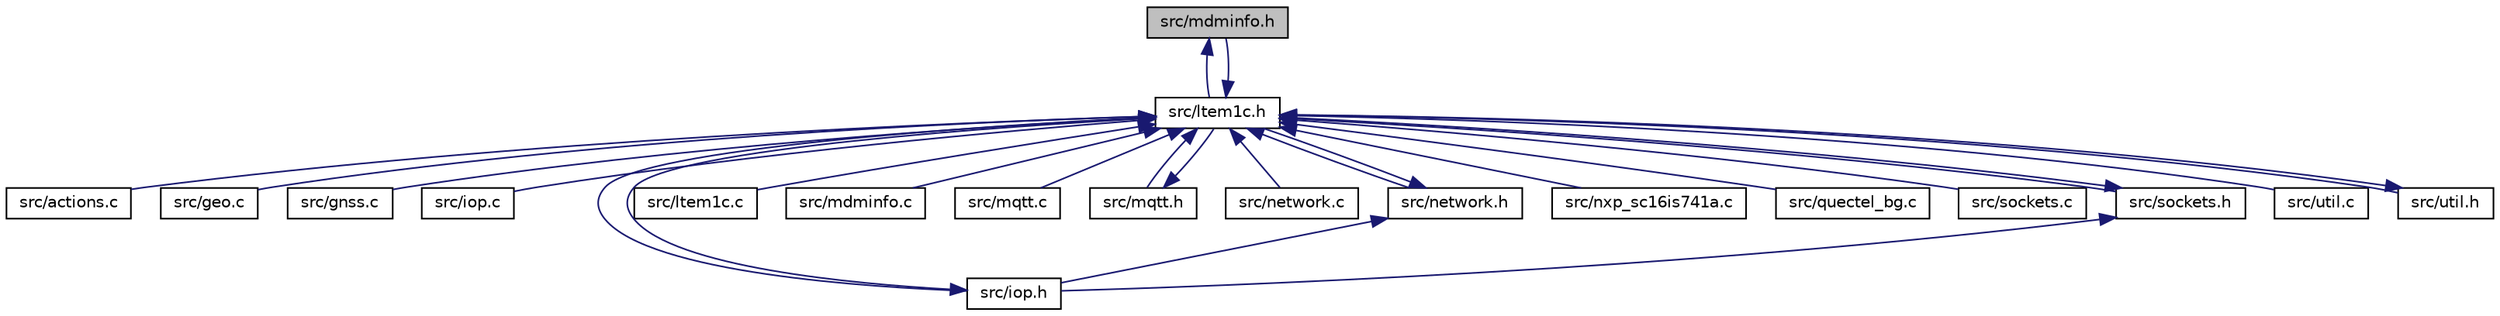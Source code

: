 digraph "src/mdminfo.h"
{
 // LATEX_PDF_SIZE
  edge [fontname="Helvetica",fontsize="10",labelfontname="Helvetica",labelfontsize="10"];
  node [fontname="Helvetica",fontsize="10",shape=record];
  Node1 [label="src/mdminfo.h",height=0.2,width=0.4,color="black", fillcolor="grey75", style="filled", fontcolor="black",tooltip=" "];
  Node1 -> Node2 [dir="back",color="midnightblue",fontsize="10",style="solid",fontname="Helvetica"];
  Node2 [label="src/ltem1c.h",height=0.2,width=0.4,color="black", fillcolor="white", style="filled",URL="$ltem1c_8h.html",tooltip=" "];
  Node2 -> Node3 [dir="back",color="midnightblue",fontsize="10",style="solid",fontname="Helvetica"];
  Node3 [label="src/actions.c",height=0.2,width=0.4,color="black", fillcolor="white", style="filled",URL="$actions_8c.html",tooltip=" "];
  Node2 -> Node4 [dir="back",color="midnightblue",fontsize="10",style="solid",fontname="Helvetica"];
  Node4 [label="src/geo.c",height=0.2,width=0.4,color="black", fillcolor="white", style="filled",URL="$geo_8c.html",tooltip=" "];
  Node2 -> Node5 [dir="back",color="midnightblue",fontsize="10",style="solid",fontname="Helvetica"];
  Node5 [label="src/gnss.c",height=0.2,width=0.4,color="black", fillcolor="white", style="filled",URL="$gnss_8c.html",tooltip=" "];
  Node2 -> Node6 [dir="back",color="midnightblue",fontsize="10",style="solid",fontname="Helvetica"];
  Node6 [label="src/iop.c",height=0.2,width=0.4,color="black", fillcolor="white", style="filled",URL="$iop_8c.html",tooltip=" "];
  Node2 -> Node7 [dir="back",color="midnightblue",fontsize="10",style="solid",fontname="Helvetica"];
  Node7 [label="src/iop.h",height=0.2,width=0.4,color="black", fillcolor="white", style="filled",URL="$iop_8h.html",tooltip=" "];
  Node7 -> Node2 [dir="back",color="midnightblue",fontsize="10",style="solid",fontname="Helvetica"];
  Node2 -> Node8 [dir="back",color="midnightblue",fontsize="10",style="solid",fontname="Helvetica"];
  Node8 [label="src/ltem1c.c",height=0.2,width=0.4,color="black", fillcolor="white", style="filled",URL="$ltem1c_8c.html",tooltip=" "];
  Node2 -> Node9 [dir="back",color="midnightblue",fontsize="10",style="solid",fontname="Helvetica"];
  Node9 [label="src/mdminfo.c",height=0.2,width=0.4,color="black", fillcolor="white", style="filled",URL="$mdminfo_8c.html",tooltip=" "];
  Node2 -> Node1 [dir="back",color="midnightblue",fontsize="10",style="solid",fontname="Helvetica"];
  Node2 -> Node10 [dir="back",color="midnightblue",fontsize="10",style="solid",fontname="Helvetica"];
  Node10 [label="src/mqtt.c",height=0.2,width=0.4,color="black", fillcolor="white", style="filled",URL="$mqtt_8c.html",tooltip=" "];
  Node2 -> Node11 [dir="back",color="midnightblue",fontsize="10",style="solid",fontname="Helvetica"];
  Node11 [label="src/mqtt.h",height=0.2,width=0.4,color="black", fillcolor="white", style="filled",URL="$mqtt_8h.html",tooltip=" "];
  Node11 -> Node2 [dir="back",color="midnightblue",fontsize="10",style="solid",fontname="Helvetica"];
  Node2 -> Node12 [dir="back",color="midnightblue",fontsize="10",style="solid",fontname="Helvetica"];
  Node12 [label="src/network.c",height=0.2,width=0.4,color="black", fillcolor="white", style="filled",URL="$network_8c.html",tooltip=" "];
  Node2 -> Node13 [dir="back",color="midnightblue",fontsize="10",style="solid",fontname="Helvetica"];
  Node13 [label="src/network.h",height=0.2,width=0.4,color="black", fillcolor="white", style="filled",URL="$network_8h.html",tooltip=" "];
  Node13 -> Node7 [dir="back",color="midnightblue",fontsize="10",style="solid",fontname="Helvetica"];
  Node13 -> Node2 [dir="back",color="midnightblue",fontsize="10",style="solid",fontname="Helvetica"];
  Node2 -> Node14 [dir="back",color="midnightblue",fontsize="10",style="solid",fontname="Helvetica"];
  Node14 [label="src/nxp_sc16is741a.c",height=0.2,width=0.4,color="black", fillcolor="white", style="filled",URL="$nxp__sc16is741a_8c.html",tooltip=" "];
  Node2 -> Node15 [dir="back",color="midnightblue",fontsize="10",style="solid",fontname="Helvetica"];
  Node15 [label="src/quectel_bg.c",height=0.2,width=0.4,color="black", fillcolor="white", style="filled",URL="$quectel__bg_8c.html",tooltip=" "];
  Node2 -> Node16 [dir="back",color="midnightblue",fontsize="10",style="solid",fontname="Helvetica"];
  Node16 [label="src/sockets.c",height=0.2,width=0.4,color="black", fillcolor="white", style="filled",URL="$sockets_8c.html",tooltip=" "];
  Node2 -> Node17 [dir="back",color="midnightblue",fontsize="10",style="solid",fontname="Helvetica"];
  Node17 [label="src/sockets.h",height=0.2,width=0.4,color="black", fillcolor="white", style="filled",URL="$sockets_8h.html",tooltip=" "];
  Node17 -> Node7 [dir="back",color="midnightblue",fontsize="10",style="solid",fontname="Helvetica"];
  Node17 -> Node2 [dir="back",color="midnightblue",fontsize="10",style="solid",fontname="Helvetica"];
  Node2 -> Node18 [dir="back",color="midnightblue",fontsize="10",style="solid",fontname="Helvetica"];
  Node18 [label="src/util.c",height=0.2,width=0.4,color="black", fillcolor="white", style="filled",URL="$util_8c.html",tooltip=" "];
  Node2 -> Node19 [dir="back",color="midnightblue",fontsize="10",style="solid",fontname="Helvetica"];
  Node19 [label="src/util.h",height=0.2,width=0.4,color="black", fillcolor="white", style="filled",URL="$util_8h.html",tooltip=" "];
  Node19 -> Node2 [dir="back",color="midnightblue",fontsize="10",style="solid",fontname="Helvetica"];
}
